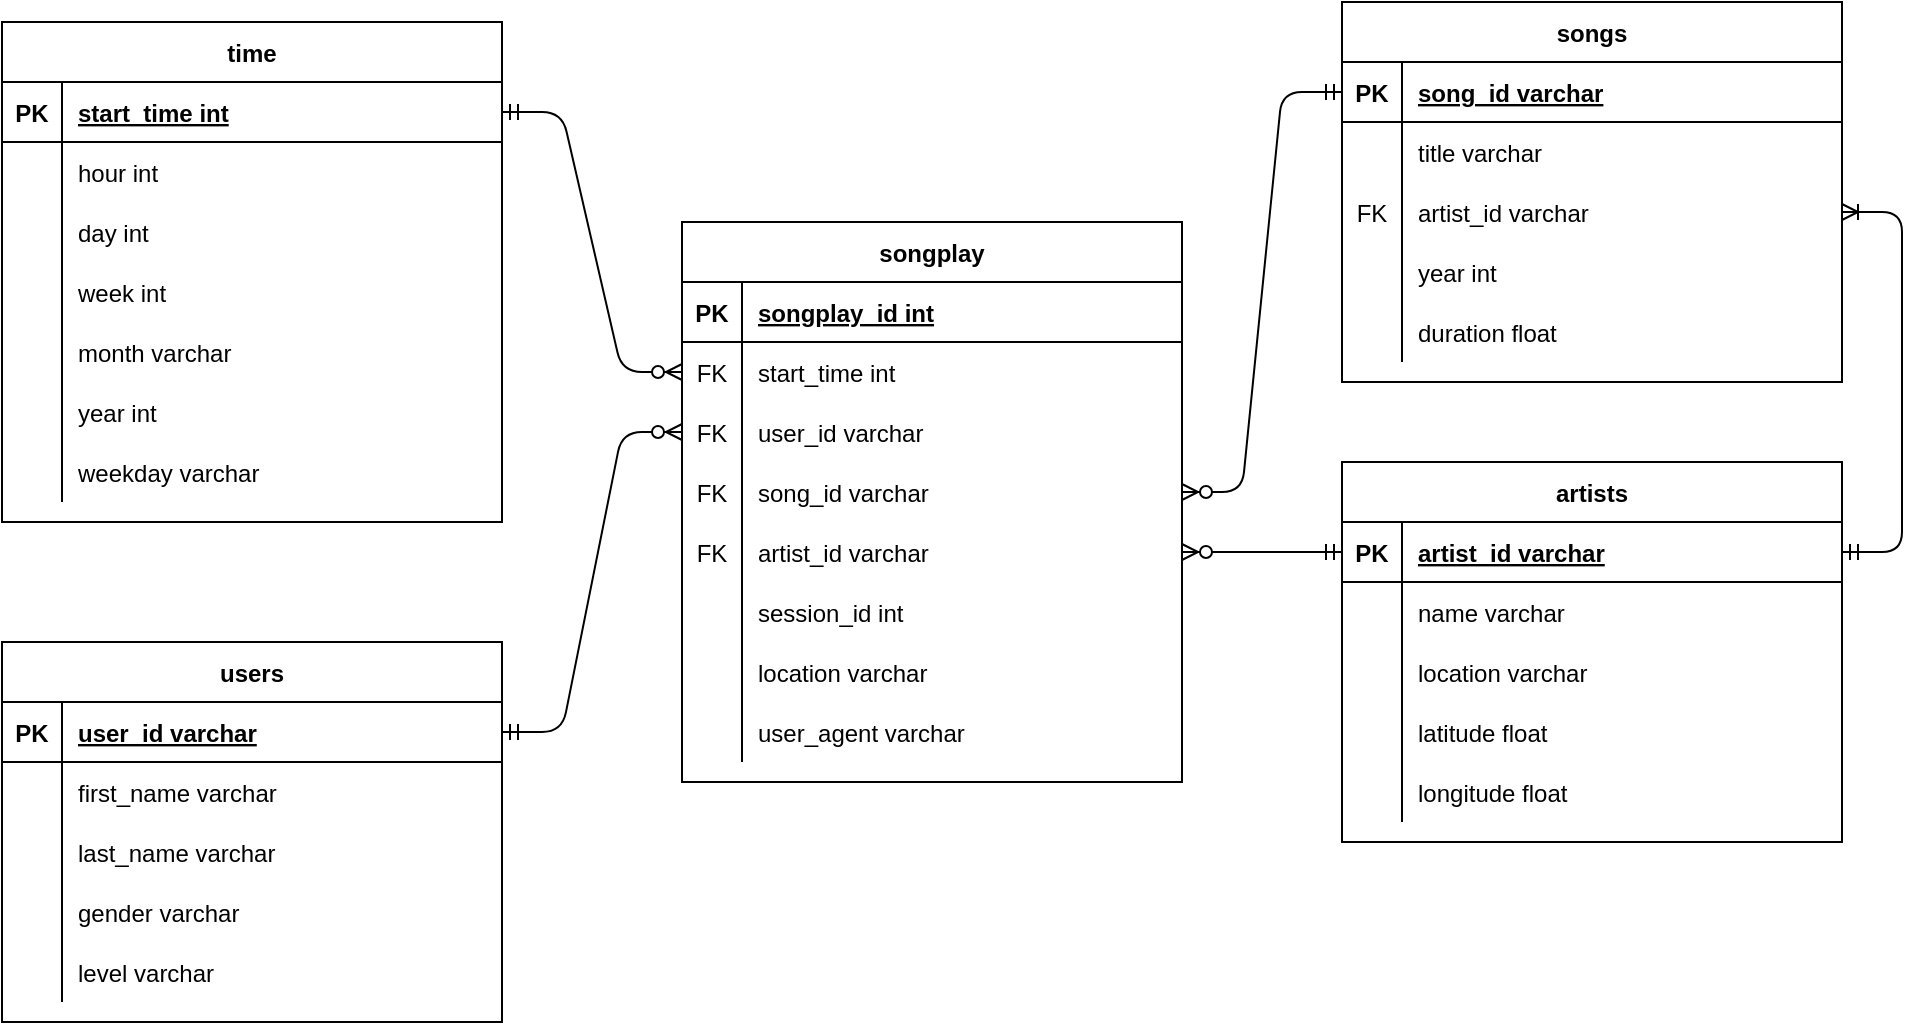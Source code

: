 <mxfile version="14.5.3" type="github">
  <diagram id="R2lEEEUBdFMjLlhIrx00" name="Page-1">
    <mxGraphModel dx="669" dy="536" grid="1" gridSize="10" guides="1" tooltips="1" connect="1" arrows="1" fold="1" page="1" pageScale="1" pageWidth="850" pageHeight="1100" math="0" shadow="0" extFonts="Permanent Marker^https://fonts.googleapis.com/css?family=Permanent+Marker">
      <root>
        <mxCell id="0" />
        <mxCell id="1" parent="0" />
        <mxCell id="C-vyLk0tnHw3VtMMgP7b-23" value="time" style="shape=table;startSize=30;container=1;collapsible=1;childLayout=tableLayout;fixedRows=1;rowLines=0;fontStyle=1;align=center;resizeLast=1;" parent="1" vertex="1">
          <mxGeometry x="50" y="50" width="250" height="250" as="geometry" />
        </mxCell>
        <mxCell id="C-vyLk0tnHw3VtMMgP7b-24" value="" style="shape=partialRectangle;collapsible=0;dropTarget=0;pointerEvents=0;fillColor=none;points=[[0,0.5],[1,0.5]];portConstraint=eastwest;top=0;left=0;right=0;bottom=1;" parent="C-vyLk0tnHw3VtMMgP7b-23" vertex="1">
          <mxGeometry y="30" width="250" height="30" as="geometry" />
        </mxCell>
        <mxCell id="C-vyLk0tnHw3VtMMgP7b-25" value="PK" style="shape=partialRectangle;overflow=hidden;connectable=0;fillColor=none;top=0;left=0;bottom=0;right=0;fontStyle=1;" parent="C-vyLk0tnHw3VtMMgP7b-24" vertex="1">
          <mxGeometry width="30" height="30" as="geometry" />
        </mxCell>
        <mxCell id="C-vyLk0tnHw3VtMMgP7b-26" value="start_time int" style="shape=partialRectangle;overflow=hidden;connectable=0;fillColor=none;top=0;left=0;bottom=0;right=0;align=left;spacingLeft=6;fontStyle=5;" parent="C-vyLk0tnHw3VtMMgP7b-24" vertex="1">
          <mxGeometry x="30" width="220" height="30" as="geometry" />
        </mxCell>
        <mxCell id="C-vyLk0tnHw3VtMMgP7b-27" value="" style="shape=partialRectangle;collapsible=0;dropTarget=0;pointerEvents=0;fillColor=none;points=[[0,0.5],[1,0.5]];portConstraint=eastwest;top=0;left=0;right=0;bottom=0;" parent="C-vyLk0tnHw3VtMMgP7b-23" vertex="1">
          <mxGeometry y="60" width="250" height="30" as="geometry" />
        </mxCell>
        <mxCell id="C-vyLk0tnHw3VtMMgP7b-28" value="" style="shape=partialRectangle;overflow=hidden;connectable=0;fillColor=none;top=0;left=0;bottom=0;right=0;" parent="C-vyLk0tnHw3VtMMgP7b-27" vertex="1">
          <mxGeometry width="30" height="30" as="geometry" />
        </mxCell>
        <mxCell id="C-vyLk0tnHw3VtMMgP7b-29" value="hour int" style="shape=partialRectangle;overflow=hidden;connectable=0;fillColor=none;top=0;left=0;bottom=0;right=0;align=left;spacingLeft=6;" parent="C-vyLk0tnHw3VtMMgP7b-27" vertex="1">
          <mxGeometry x="30" width="220" height="30" as="geometry" />
        </mxCell>
        <mxCell id="QFdVW7fJNlGAiNWQG3LB-25" style="shape=partialRectangle;collapsible=0;dropTarget=0;pointerEvents=0;fillColor=none;points=[[0,0.5],[1,0.5]];portConstraint=eastwest;top=0;left=0;right=0;bottom=0;" vertex="1" parent="C-vyLk0tnHw3VtMMgP7b-23">
          <mxGeometry y="90" width="250" height="30" as="geometry" />
        </mxCell>
        <mxCell id="QFdVW7fJNlGAiNWQG3LB-26" value="" style="shape=partialRectangle;overflow=hidden;connectable=0;fillColor=none;top=0;left=0;bottom=0;right=0;" vertex="1" parent="QFdVW7fJNlGAiNWQG3LB-25">
          <mxGeometry width="30" height="30" as="geometry" />
        </mxCell>
        <mxCell id="QFdVW7fJNlGAiNWQG3LB-27" value="day int" style="shape=partialRectangle;overflow=hidden;connectable=0;fillColor=none;top=0;left=0;bottom=0;right=0;align=left;spacingLeft=6;" vertex="1" parent="QFdVW7fJNlGAiNWQG3LB-25">
          <mxGeometry x="30" width="220" height="30" as="geometry" />
        </mxCell>
        <mxCell id="QFdVW7fJNlGAiNWQG3LB-22" style="shape=partialRectangle;collapsible=0;dropTarget=0;pointerEvents=0;fillColor=none;points=[[0,0.5],[1,0.5]];portConstraint=eastwest;top=0;left=0;right=0;bottom=0;" vertex="1" parent="C-vyLk0tnHw3VtMMgP7b-23">
          <mxGeometry y="120" width="250" height="30" as="geometry" />
        </mxCell>
        <mxCell id="QFdVW7fJNlGAiNWQG3LB-23" value="" style="shape=partialRectangle;overflow=hidden;connectable=0;fillColor=none;top=0;left=0;bottom=0;right=0;" vertex="1" parent="QFdVW7fJNlGAiNWQG3LB-22">
          <mxGeometry width="30" height="30" as="geometry" />
        </mxCell>
        <mxCell id="QFdVW7fJNlGAiNWQG3LB-24" value="week int" style="shape=partialRectangle;overflow=hidden;connectable=0;fillColor=none;top=0;left=0;bottom=0;right=0;align=left;spacingLeft=6;" vertex="1" parent="QFdVW7fJNlGAiNWQG3LB-22">
          <mxGeometry x="30" width="220" height="30" as="geometry" />
        </mxCell>
        <mxCell id="QFdVW7fJNlGAiNWQG3LB-19" style="shape=partialRectangle;collapsible=0;dropTarget=0;pointerEvents=0;fillColor=none;points=[[0,0.5],[1,0.5]];portConstraint=eastwest;top=0;left=0;right=0;bottom=0;" vertex="1" parent="C-vyLk0tnHw3VtMMgP7b-23">
          <mxGeometry y="150" width="250" height="30" as="geometry" />
        </mxCell>
        <mxCell id="QFdVW7fJNlGAiNWQG3LB-20" value="" style="shape=partialRectangle;overflow=hidden;connectable=0;fillColor=none;top=0;left=0;bottom=0;right=0;" vertex="1" parent="QFdVW7fJNlGAiNWQG3LB-19">
          <mxGeometry width="30" height="30" as="geometry" />
        </mxCell>
        <mxCell id="QFdVW7fJNlGAiNWQG3LB-21" value="month varchar" style="shape=partialRectangle;overflow=hidden;connectable=0;fillColor=none;top=0;left=0;bottom=0;right=0;align=left;spacingLeft=6;" vertex="1" parent="QFdVW7fJNlGAiNWQG3LB-19">
          <mxGeometry x="30" width="220" height="30" as="geometry" />
        </mxCell>
        <mxCell id="QFdVW7fJNlGAiNWQG3LB-16" style="shape=partialRectangle;collapsible=0;dropTarget=0;pointerEvents=0;fillColor=none;points=[[0,0.5],[1,0.5]];portConstraint=eastwest;top=0;left=0;right=0;bottom=0;" vertex="1" parent="C-vyLk0tnHw3VtMMgP7b-23">
          <mxGeometry y="180" width="250" height="30" as="geometry" />
        </mxCell>
        <mxCell id="QFdVW7fJNlGAiNWQG3LB-17" style="shape=partialRectangle;overflow=hidden;connectable=0;fillColor=none;top=0;left=0;bottom=0;right=0;" vertex="1" parent="QFdVW7fJNlGAiNWQG3LB-16">
          <mxGeometry width="30" height="30" as="geometry" />
        </mxCell>
        <mxCell id="QFdVW7fJNlGAiNWQG3LB-18" value="year int" style="shape=partialRectangle;overflow=hidden;connectable=0;fillColor=none;top=0;left=0;bottom=0;right=0;align=left;spacingLeft=6;" vertex="1" parent="QFdVW7fJNlGAiNWQG3LB-16">
          <mxGeometry x="30" width="220" height="30" as="geometry" />
        </mxCell>
        <mxCell id="QFdVW7fJNlGAiNWQG3LB-13" style="shape=partialRectangle;collapsible=0;dropTarget=0;pointerEvents=0;fillColor=none;points=[[0,0.5],[1,0.5]];portConstraint=eastwest;top=0;left=0;right=0;bottom=0;" vertex="1" parent="C-vyLk0tnHw3VtMMgP7b-23">
          <mxGeometry y="210" width="250" height="30" as="geometry" />
        </mxCell>
        <mxCell id="QFdVW7fJNlGAiNWQG3LB-14" style="shape=partialRectangle;overflow=hidden;connectable=0;fillColor=none;top=0;left=0;bottom=0;right=0;" vertex="1" parent="QFdVW7fJNlGAiNWQG3LB-13">
          <mxGeometry width="30" height="30" as="geometry" />
        </mxCell>
        <mxCell id="QFdVW7fJNlGAiNWQG3LB-15" value="weekday varchar" style="shape=partialRectangle;overflow=hidden;connectable=0;fillColor=none;top=0;left=0;bottom=0;right=0;align=left;spacingLeft=6;" vertex="1" parent="QFdVW7fJNlGAiNWQG3LB-13">
          <mxGeometry x="30" width="220" height="30" as="geometry" />
        </mxCell>
        <mxCell id="QFdVW7fJNlGAiNWQG3LB-28" value="songplay" style="shape=table;startSize=30;container=1;collapsible=1;childLayout=tableLayout;fixedRows=1;rowLines=0;fontStyle=1;align=center;resizeLast=1;" vertex="1" parent="1">
          <mxGeometry x="390" y="150" width="250" height="280" as="geometry" />
        </mxCell>
        <mxCell id="QFdVW7fJNlGAiNWQG3LB-29" value="" style="shape=partialRectangle;collapsible=0;dropTarget=0;pointerEvents=0;fillColor=none;points=[[0,0.5],[1,0.5]];portConstraint=eastwest;top=0;left=0;right=0;bottom=1;" vertex="1" parent="QFdVW7fJNlGAiNWQG3LB-28">
          <mxGeometry y="30" width="250" height="30" as="geometry" />
        </mxCell>
        <mxCell id="QFdVW7fJNlGAiNWQG3LB-30" value="PK" style="shape=partialRectangle;overflow=hidden;connectable=0;fillColor=none;top=0;left=0;bottom=0;right=0;fontStyle=1;" vertex="1" parent="QFdVW7fJNlGAiNWQG3LB-29">
          <mxGeometry width="30" height="30" as="geometry" />
        </mxCell>
        <mxCell id="QFdVW7fJNlGAiNWQG3LB-31" value="songplay_id int" style="shape=partialRectangle;overflow=hidden;connectable=0;fillColor=none;top=0;left=0;bottom=0;right=0;align=left;spacingLeft=6;fontStyle=5;" vertex="1" parent="QFdVW7fJNlGAiNWQG3LB-29">
          <mxGeometry x="30" width="220" height="30" as="geometry" />
        </mxCell>
        <mxCell id="QFdVW7fJNlGAiNWQG3LB-32" value="" style="shape=partialRectangle;collapsible=0;dropTarget=0;pointerEvents=0;fillColor=none;points=[[0,0.5],[1,0.5]];portConstraint=eastwest;top=0;left=0;right=0;bottom=0;" vertex="1" parent="QFdVW7fJNlGAiNWQG3LB-28">
          <mxGeometry y="60" width="250" height="30" as="geometry" />
        </mxCell>
        <mxCell id="QFdVW7fJNlGAiNWQG3LB-33" value="FK" style="shape=partialRectangle;overflow=hidden;connectable=0;fillColor=none;top=0;left=0;bottom=0;right=0;" vertex="1" parent="QFdVW7fJNlGAiNWQG3LB-32">
          <mxGeometry width="30" height="30" as="geometry" />
        </mxCell>
        <mxCell id="QFdVW7fJNlGAiNWQG3LB-34" value="start_time int" style="shape=partialRectangle;overflow=hidden;connectable=0;fillColor=none;top=0;left=0;bottom=0;right=0;align=left;spacingLeft=6;" vertex="1" parent="QFdVW7fJNlGAiNWQG3LB-32">
          <mxGeometry x="30" width="220" height="30" as="geometry" />
        </mxCell>
        <mxCell id="QFdVW7fJNlGAiNWQG3LB-35" style="shape=partialRectangle;collapsible=0;dropTarget=0;pointerEvents=0;fillColor=none;points=[[0,0.5],[1,0.5]];portConstraint=eastwest;top=0;left=0;right=0;bottom=0;" vertex="1" parent="QFdVW7fJNlGAiNWQG3LB-28">
          <mxGeometry y="90" width="250" height="30" as="geometry" />
        </mxCell>
        <mxCell id="QFdVW7fJNlGAiNWQG3LB-36" value="FK" style="shape=partialRectangle;overflow=hidden;connectable=0;fillColor=none;top=0;left=0;bottom=0;right=0;" vertex="1" parent="QFdVW7fJNlGAiNWQG3LB-35">
          <mxGeometry width="30" height="30" as="geometry" />
        </mxCell>
        <mxCell id="QFdVW7fJNlGAiNWQG3LB-37" value="user_id varchar" style="shape=partialRectangle;overflow=hidden;connectable=0;fillColor=none;top=0;left=0;bottom=0;right=0;align=left;spacingLeft=6;" vertex="1" parent="QFdVW7fJNlGAiNWQG3LB-35">
          <mxGeometry x="30" width="220" height="30" as="geometry" />
        </mxCell>
        <mxCell id="QFdVW7fJNlGAiNWQG3LB-38" style="shape=partialRectangle;collapsible=0;dropTarget=0;pointerEvents=0;fillColor=none;points=[[0,0.5],[1,0.5]];portConstraint=eastwest;top=0;left=0;right=0;bottom=0;" vertex="1" parent="QFdVW7fJNlGAiNWQG3LB-28">
          <mxGeometry y="120" width="250" height="30" as="geometry" />
        </mxCell>
        <mxCell id="QFdVW7fJNlGAiNWQG3LB-39" value="FK" style="shape=partialRectangle;overflow=hidden;connectable=0;fillColor=none;top=0;left=0;bottom=0;right=0;" vertex="1" parent="QFdVW7fJNlGAiNWQG3LB-38">
          <mxGeometry width="30" height="30" as="geometry" />
        </mxCell>
        <mxCell id="QFdVW7fJNlGAiNWQG3LB-40" value="song_id varchar" style="shape=partialRectangle;overflow=hidden;connectable=0;fillColor=none;top=0;left=0;bottom=0;right=0;align=left;spacingLeft=6;" vertex="1" parent="QFdVW7fJNlGAiNWQG3LB-38">
          <mxGeometry x="30" width="220" height="30" as="geometry" />
        </mxCell>
        <mxCell id="QFdVW7fJNlGAiNWQG3LB-41" style="shape=partialRectangle;collapsible=0;dropTarget=0;pointerEvents=0;fillColor=none;points=[[0,0.5],[1,0.5]];portConstraint=eastwest;top=0;left=0;right=0;bottom=0;" vertex="1" parent="QFdVW7fJNlGAiNWQG3LB-28">
          <mxGeometry y="150" width="250" height="30" as="geometry" />
        </mxCell>
        <mxCell id="QFdVW7fJNlGAiNWQG3LB-42" value="FK" style="shape=partialRectangle;overflow=hidden;connectable=0;fillColor=none;top=0;left=0;bottom=0;right=0;" vertex="1" parent="QFdVW7fJNlGAiNWQG3LB-41">
          <mxGeometry width="30" height="30" as="geometry" />
        </mxCell>
        <mxCell id="QFdVW7fJNlGAiNWQG3LB-43" value="artist_id varchar" style="shape=partialRectangle;overflow=hidden;connectable=0;fillColor=none;top=0;left=0;bottom=0;right=0;align=left;spacingLeft=6;" vertex="1" parent="QFdVW7fJNlGAiNWQG3LB-41">
          <mxGeometry x="30" width="220" height="30" as="geometry" />
        </mxCell>
        <mxCell id="QFdVW7fJNlGAiNWQG3LB-44" style="shape=partialRectangle;collapsible=0;dropTarget=0;pointerEvents=0;fillColor=none;points=[[0,0.5],[1,0.5]];portConstraint=eastwest;top=0;left=0;right=0;bottom=0;" vertex="1" parent="QFdVW7fJNlGAiNWQG3LB-28">
          <mxGeometry y="180" width="250" height="30" as="geometry" />
        </mxCell>
        <mxCell id="QFdVW7fJNlGAiNWQG3LB-45" style="shape=partialRectangle;overflow=hidden;connectable=0;fillColor=none;top=0;left=0;bottom=0;right=0;" vertex="1" parent="QFdVW7fJNlGAiNWQG3LB-44">
          <mxGeometry width="30" height="30" as="geometry" />
        </mxCell>
        <mxCell id="QFdVW7fJNlGAiNWQG3LB-46" value="session_id int" style="shape=partialRectangle;overflow=hidden;connectable=0;fillColor=none;top=0;left=0;bottom=0;right=0;align=left;spacingLeft=6;" vertex="1" parent="QFdVW7fJNlGAiNWQG3LB-44">
          <mxGeometry x="30" width="220" height="30" as="geometry" />
        </mxCell>
        <mxCell id="QFdVW7fJNlGAiNWQG3LB-47" style="shape=partialRectangle;collapsible=0;dropTarget=0;pointerEvents=0;fillColor=none;points=[[0,0.5],[1,0.5]];portConstraint=eastwest;top=0;left=0;right=0;bottom=0;" vertex="1" parent="QFdVW7fJNlGAiNWQG3LB-28">
          <mxGeometry y="210" width="250" height="30" as="geometry" />
        </mxCell>
        <mxCell id="QFdVW7fJNlGAiNWQG3LB-48" style="shape=partialRectangle;overflow=hidden;connectable=0;fillColor=none;top=0;left=0;bottom=0;right=0;" vertex="1" parent="QFdVW7fJNlGAiNWQG3LB-47">
          <mxGeometry width="30" height="30" as="geometry" />
        </mxCell>
        <mxCell id="QFdVW7fJNlGAiNWQG3LB-49" value="location varchar" style="shape=partialRectangle;overflow=hidden;connectable=0;fillColor=none;top=0;left=0;bottom=0;right=0;align=left;spacingLeft=6;" vertex="1" parent="QFdVW7fJNlGAiNWQG3LB-47">
          <mxGeometry x="30" width="220" height="30" as="geometry" />
        </mxCell>
        <mxCell id="QFdVW7fJNlGAiNWQG3LB-50" style="shape=partialRectangle;collapsible=0;dropTarget=0;pointerEvents=0;fillColor=none;points=[[0,0.5],[1,0.5]];portConstraint=eastwest;top=0;left=0;right=0;bottom=0;" vertex="1" parent="QFdVW7fJNlGAiNWQG3LB-28">
          <mxGeometry y="240" width="250" height="30" as="geometry" />
        </mxCell>
        <mxCell id="QFdVW7fJNlGAiNWQG3LB-51" style="shape=partialRectangle;overflow=hidden;connectable=0;fillColor=none;top=0;left=0;bottom=0;right=0;" vertex="1" parent="QFdVW7fJNlGAiNWQG3LB-50">
          <mxGeometry width="30" height="30" as="geometry" />
        </mxCell>
        <mxCell id="QFdVW7fJNlGAiNWQG3LB-52" value="user_agent varchar" style="shape=partialRectangle;overflow=hidden;connectable=0;fillColor=none;top=0;left=0;bottom=0;right=0;align=left;spacingLeft=6;" vertex="1" parent="QFdVW7fJNlGAiNWQG3LB-50">
          <mxGeometry x="30" width="220" height="30" as="geometry" />
        </mxCell>
        <mxCell id="QFdVW7fJNlGAiNWQG3LB-53" value="users" style="shape=table;startSize=30;container=1;collapsible=1;childLayout=tableLayout;fixedRows=1;rowLines=0;fontStyle=1;align=center;resizeLast=1;" vertex="1" parent="1">
          <mxGeometry x="50" y="360" width="250" height="190" as="geometry" />
        </mxCell>
        <mxCell id="QFdVW7fJNlGAiNWQG3LB-54" value="" style="shape=partialRectangle;collapsible=0;dropTarget=0;pointerEvents=0;fillColor=none;points=[[0,0.5],[1,0.5]];portConstraint=eastwest;top=0;left=0;right=0;bottom=1;" vertex="1" parent="QFdVW7fJNlGAiNWQG3LB-53">
          <mxGeometry y="30" width="250" height="30" as="geometry" />
        </mxCell>
        <mxCell id="QFdVW7fJNlGAiNWQG3LB-55" value="PK" style="shape=partialRectangle;overflow=hidden;connectable=0;fillColor=none;top=0;left=0;bottom=0;right=0;fontStyle=1;" vertex="1" parent="QFdVW7fJNlGAiNWQG3LB-54">
          <mxGeometry width="30" height="30" as="geometry" />
        </mxCell>
        <mxCell id="QFdVW7fJNlGAiNWQG3LB-56" value="user_id varchar" style="shape=partialRectangle;overflow=hidden;connectable=0;fillColor=none;top=0;left=0;bottom=0;right=0;align=left;spacingLeft=6;fontStyle=5;" vertex="1" parent="QFdVW7fJNlGAiNWQG3LB-54">
          <mxGeometry x="30" width="220" height="30" as="geometry" />
        </mxCell>
        <mxCell id="QFdVW7fJNlGAiNWQG3LB-57" value="" style="shape=partialRectangle;collapsible=0;dropTarget=0;pointerEvents=0;fillColor=none;points=[[0,0.5],[1,0.5]];portConstraint=eastwest;top=0;left=0;right=0;bottom=0;" vertex="1" parent="QFdVW7fJNlGAiNWQG3LB-53">
          <mxGeometry y="60" width="250" height="30" as="geometry" />
        </mxCell>
        <mxCell id="QFdVW7fJNlGAiNWQG3LB-58" value="" style="shape=partialRectangle;overflow=hidden;connectable=0;fillColor=none;top=0;left=0;bottom=0;right=0;" vertex="1" parent="QFdVW7fJNlGAiNWQG3LB-57">
          <mxGeometry width="30" height="30" as="geometry" />
        </mxCell>
        <mxCell id="QFdVW7fJNlGAiNWQG3LB-59" value="first_name varchar" style="shape=partialRectangle;overflow=hidden;connectable=0;fillColor=none;top=0;left=0;bottom=0;right=0;align=left;spacingLeft=6;" vertex="1" parent="QFdVW7fJNlGAiNWQG3LB-57">
          <mxGeometry x="30" width="220" height="30" as="geometry" />
        </mxCell>
        <mxCell id="QFdVW7fJNlGAiNWQG3LB-60" style="shape=partialRectangle;collapsible=0;dropTarget=0;pointerEvents=0;fillColor=none;points=[[0,0.5],[1,0.5]];portConstraint=eastwest;top=0;left=0;right=0;bottom=0;" vertex="1" parent="QFdVW7fJNlGAiNWQG3LB-53">
          <mxGeometry y="90" width="250" height="30" as="geometry" />
        </mxCell>
        <mxCell id="QFdVW7fJNlGAiNWQG3LB-61" value="" style="shape=partialRectangle;overflow=hidden;connectable=0;fillColor=none;top=0;left=0;bottom=0;right=0;" vertex="1" parent="QFdVW7fJNlGAiNWQG3LB-60">
          <mxGeometry width="30" height="30" as="geometry" />
        </mxCell>
        <mxCell id="QFdVW7fJNlGAiNWQG3LB-62" value="last_name varchar" style="shape=partialRectangle;overflow=hidden;connectable=0;fillColor=none;top=0;left=0;bottom=0;right=0;align=left;spacingLeft=6;" vertex="1" parent="QFdVW7fJNlGAiNWQG3LB-60">
          <mxGeometry x="30" width="220" height="30" as="geometry" />
        </mxCell>
        <mxCell id="QFdVW7fJNlGAiNWQG3LB-63" style="shape=partialRectangle;collapsible=0;dropTarget=0;pointerEvents=0;fillColor=none;points=[[0,0.5],[1,0.5]];portConstraint=eastwest;top=0;left=0;right=0;bottom=0;" vertex="1" parent="QFdVW7fJNlGAiNWQG3LB-53">
          <mxGeometry y="120" width="250" height="30" as="geometry" />
        </mxCell>
        <mxCell id="QFdVW7fJNlGAiNWQG3LB-64" value="" style="shape=partialRectangle;overflow=hidden;connectable=0;fillColor=none;top=0;left=0;bottom=0;right=0;" vertex="1" parent="QFdVW7fJNlGAiNWQG3LB-63">
          <mxGeometry width="30" height="30" as="geometry" />
        </mxCell>
        <mxCell id="QFdVW7fJNlGAiNWQG3LB-65" value="gender varchar" style="shape=partialRectangle;overflow=hidden;connectable=0;fillColor=none;top=0;left=0;bottom=0;right=0;align=left;spacingLeft=6;" vertex="1" parent="QFdVW7fJNlGAiNWQG3LB-63">
          <mxGeometry x="30" width="220" height="30" as="geometry" />
        </mxCell>
        <mxCell id="QFdVW7fJNlGAiNWQG3LB-66" style="shape=partialRectangle;collapsible=0;dropTarget=0;pointerEvents=0;fillColor=none;points=[[0,0.5],[1,0.5]];portConstraint=eastwest;top=0;left=0;right=0;bottom=0;" vertex="1" parent="QFdVW7fJNlGAiNWQG3LB-53">
          <mxGeometry y="150" width="250" height="30" as="geometry" />
        </mxCell>
        <mxCell id="QFdVW7fJNlGAiNWQG3LB-67" value="" style="shape=partialRectangle;overflow=hidden;connectable=0;fillColor=none;top=0;left=0;bottom=0;right=0;" vertex="1" parent="QFdVW7fJNlGAiNWQG3LB-66">
          <mxGeometry width="30" height="30" as="geometry" />
        </mxCell>
        <mxCell id="QFdVW7fJNlGAiNWQG3LB-68" value="level varchar" style="shape=partialRectangle;overflow=hidden;connectable=0;fillColor=none;top=0;left=0;bottom=0;right=0;align=left;spacingLeft=6;" vertex="1" parent="QFdVW7fJNlGAiNWQG3LB-66">
          <mxGeometry x="30" width="220" height="30" as="geometry" />
        </mxCell>
        <mxCell id="QFdVW7fJNlGAiNWQG3LB-78" value="songs" style="shape=table;startSize=30;container=1;collapsible=1;childLayout=tableLayout;fixedRows=1;rowLines=0;fontStyle=1;align=center;resizeLast=1;" vertex="1" parent="1">
          <mxGeometry x="720" y="40" width="250" height="190" as="geometry" />
        </mxCell>
        <mxCell id="QFdVW7fJNlGAiNWQG3LB-79" value="" style="shape=partialRectangle;collapsible=0;dropTarget=0;pointerEvents=0;fillColor=none;points=[[0,0.5],[1,0.5]];portConstraint=eastwest;top=0;left=0;right=0;bottom=1;" vertex="1" parent="QFdVW7fJNlGAiNWQG3LB-78">
          <mxGeometry y="30" width="250" height="30" as="geometry" />
        </mxCell>
        <mxCell id="QFdVW7fJNlGAiNWQG3LB-80" value="PK" style="shape=partialRectangle;overflow=hidden;connectable=0;fillColor=none;top=0;left=0;bottom=0;right=0;fontStyle=1;" vertex="1" parent="QFdVW7fJNlGAiNWQG3LB-79">
          <mxGeometry width="30" height="30" as="geometry" />
        </mxCell>
        <mxCell id="QFdVW7fJNlGAiNWQG3LB-81" value="song_id varchar" style="shape=partialRectangle;overflow=hidden;connectable=0;fillColor=none;top=0;left=0;bottom=0;right=0;align=left;spacingLeft=6;fontStyle=5;" vertex="1" parent="QFdVW7fJNlGAiNWQG3LB-79">
          <mxGeometry x="30" width="220" height="30" as="geometry" />
        </mxCell>
        <mxCell id="QFdVW7fJNlGAiNWQG3LB-82" value="" style="shape=partialRectangle;collapsible=0;dropTarget=0;pointerEvents=0;fillColor=none;points=[[0,0.5],[1,0.5]];portConstraint=eastwest;top=0;left=0;right=0;bottom=0;" vertex="1" parent="QFdVW7fJNlGAiNWQG3LB-78">
          <mxGeometry y="60" width="250" height="30" as="geometry" />
        </mxCell>
        <mxCell id="QFdVW7fJNlGAiNWQG3LB-83" value="" style="shape=partialRectangle;overflow=hidden;connectable=0;fillColor=none;top=0;left=0;bottom=0;right=0;" vertex="1" parent="QFdVW7fJNlGAiNWQG3LB-82">
          <mxGeometry width="30" height="30" as="geometry" />
        </mxCell>
        <mxCell id="QFdVW7fJNlGAiNWQG3LB-84" value="title varchar" style="shape=partialRectangle;overflow=hidden;connectable=0;fillColor=none;top=0;left=0;bottom=0;right=0;align=left;spacingLeft=6;" vertex="1" parent="QFdVW7fJNlGAiNWQG3LB-82">
          <mxGeometry x="30" width="220" height="30" as="geometry" />
        </mxCell>
        <mxCell id="QFdVW7fJNlGAiNWQG3LB-85" style="shape=partialRectangle;collapsible=0;dropTarget=0;pointerEvents=0;fillColor=none;points=[[0,0.5],[1,0.5]];portConstraint=eastwest;top=0;left=0;right=0;bottom=0;" vertex="1" parent="QFdVW7fJNlGAiNWQG3LB-78">
          <mxGeometry y="90" width="250" height="30" as="geometry" />
        </mxCell>
        <mxCell id="QFdVW7fJNlGAiNWQG3LB-86" value="FK" style="shape=partialRectangle;overflow=hidden;connectable=0;fillColor=none;top=0;left=0;bottom=0;right=0;" vertex="1" parent="QFdVW7fJNlGAiNWQG3LB-85">
          <mxGeometry width="30" height="30" as="geometry" />
        </mxCell>
        <mxCell id="QFdVW7fJNlGAiNWQG3LB-87" value="artist_id varchar" style="shape=partialRectangle;overflow=hidden;connectable=0;fillColor=none;top=0;left=0;bottom=0;right=0;align=left;spacingLeft=6;" vertex="1" parent="QFdVW7fJNlGAiNWQG3LB-85">
          <mxGeometry x="30" width="220" height="30" as="geometry" />
        </mxCell>
        <mxCell id="QFdVW7fJNlGAiNWQG3LB-88" style="shape=partialRectangle;collapsible=0;dropTarget=0;pointerEvents=0;fillColor=none;points=[[0,0.5],[1,0.5]];portConstraint=eastwest;top=0;left=0;right=0;bottom=0;" vertex="1" parent="QFdVW7fJNlGAiNWQG3LB-78">
          <mxGeometry y="120" width="250" height="30" as="geometry" />
        </mxCell>
        <mxCell id="QFdVW7fJNlGAiNWQG3LB-89" value="" style="shape=partialRectangle;overflow=hidden;connectable=0;fillColor=none;top=0;left=0;bottom=0;right=0;" vertex="1" parent="QFdVW7fJNlGAiNWQG3LB-88">
          <mxGeometry width="30" height="30" as="geometry" />
        </mxCell>
        <mxCell id="QFdVW7fJNlGAiNWQG3LB-90" value="year int" style="shape=partialRectangle;overflow=hidden;connectable=0;fillColor=none;top=0;left=0;bottom=0;right=0;align=left;spacingLeft=6;" vertex="1" parent="QFdVW7fJNlGAiNWQG3LB-88">
          <mxGeometry x="30" width="220" height="30" as="geometry" />
        </mxCell>
        <mxCell id="QFdVW7fJNlGAiNWQG3LB-91" style="shape=partialRectangle;collapsible=0;dropTarget=0;pointerEvents=0;fillColor=none;points=[[0,0.5],[1,0.5]];portConstraint=eastwest;top=0;left=0;right=0;bottom=0;" vertex="1" parent="QFdVW7fJNlGAiNWQG3LB-78">
          <mxGeometry y="150" width="250" height="30" as="geometry" />
        </mxCell>
        <mxCell id="QFdVW7fJNlGAiNWQG3LB-92" value="" style="shape=partialRectangle;overflow=hidden;connectable=0;fillColor=none;top=0;left=0;bottom=0;right=0;" vertex="1" parent="QFdVW7fJNlGAiNWQG3LB-91">
          <mxGeometry width="30" height="30" as="geometry" />
        </mxCell>
        <mxCell id="QFdVW7fJNlGAiNWQG3LB-93" value="duration float" style="shape=partialRectangle;overflow=hidden;connectable=0;fillColor=none;top=0;left=0;bottom=0;right=0;align=left;spacingLeft=6;" vertex="1" parent="QFdVW7fJNlGAiNWQG3LB-91">
          <mxGeometry x="30" width="220" height="30" as="geometry" />
        </mxCell>
        <mxCell id="QFdVW7fJNlGAiNWQG3LB-100" value="artists" style="shape=table;startSize=30;container=1;collapsible=1;childLayout=tableLayout;fixedRows=1;rowLines=0;fontStyle=1;align=center;resizeLast=1;" vertex="1" parent="1">
          <mxGeometry x="720" y="270" width="250" height="190" as="geometry" />
        </mxCell>
        <mxCell id="QFdVW7fJNlGAiNWQG3LB-101" value="" style="shape=partialRectangle;collapsible=0;dropTarget=0;pointerEvents=0;fillColor=none;points=[[0,0.5],[1,0.5]];portConstraint=eastwest;top=0;left=0;right=0;bottom=1;" vertex="1" parent="QFdVW7fJNlGAiNWQG3LB-100">
          <mxGeometry y="30" width="250" height="30" as="geometry" />
        </mxCell>
        <mxCell id="QFdVW7fJNlGAiNWQG3LB-102" value="PK" style="shape=partialRectangle;overflow=hidden;connectable=0;fillColor=none;top=0;left=0;bottom=0;right=0;fontStyle=1;" vertex="1" parent="QFdVW7fJNlGAiNWQG3LB-101">
          <mxGeometry width="30" height="30" as="geometry" />
        </mxCell>
        <mxCell id="QFdVW7fJNlGAiNWQG3LB-103" value="artist_id varchar" style="shape=partialRectangle;overflow=hidden;connectable=0;fillColor=none;top=0;left=0;bottom=0;right=0;align=left;spacingLeft=6;fontStyle=5;" vertex="1" parent="QFdVW7fJNlGAiNWQG3LB-101">
          <mxGeometry x="30" width="220" height="30" as="geometry" />
        </mxCell>
        <mxCell id="QFdVW7fJNlGAiNWQG3LB-104" value="" style="shape=partialRectangle;collapsible=0;dropTarget=0;pointerEvents=0;fillColor=none;points=[[0,0.5],[1,0.5]];portConstraint=eastwest;top=0;left=0;right=0;bottom=0;" vertex="1" parent="QFdVW7fJNlGAiNWQG3LB-100">
          <mxGeometry y="60" width="250" height="30" as="geometry" />
        </mxCell>
        <mxCell id="QFdVW7fJNlGAiNWQG3LB-105" value="" style="shape=partialRectangle;overflow=hidden;connectable=0;fillColor=none;top=0;left=0;bottom=0;right=0;" vertex="1" parent="QFdVW7fJNlGAiNWQG3LB-104">
          <mxGeometry width="30" height="30" as="geometry" />
        </mxCell>
        <mxCell id="QFdVW7fJNlGAiNWQG3LB-106" value="name varchar" style="shape=partialRectangle;overflow=hidden;connectable=0;fillColor=none;top=0;left=0;bottom=0;right=0;align=left;spacingLeft=6;" vertex="1" parent="QFdVW7fJNlGAiNWQG3LB-104">
          <mxGeometry x="30" width="220" height="30" as="geometry" />
        </mxCell>
        <mxCell id="QFdVW7fJNlGAiNWQG3LB-107" style="shape=partialRectangle;collapsible=0;dropTarget=0;pointerEvents=0;fillColor=none;points=[[0,0.5],[1,0.5]];portConstraint=eastwest;top=0;left=0;right=0;bottom=0;" vertex="1" parent="QFdVW7fJNlGAiNWQG3LB-100">
          <mxGeometry y="90" width="250" height="30" as="geometry" />
        </mxCell>
        <mxCell id="QFdVW7fJNlGAiNWQG3LB-108" value="" style="shape=partialRectangle;overflow=hidden;connectable=0;fillColor=none;top=0;left=0;bottom=0;right=0;" vertex="1" parent="QFdVW7fJNlGAiNWQG3LB-107">
          <mxGeometry width="30" height="30" as="geometry" />
        </mxCell>
        <mxCell id="QFdVW7fJNlGAiNWQG3LB-109" value="location varchar" style="shape=partialRectangle;overflow=hidden;connectable=0;fillColor=none;top=0;left=0;bottom=0;right=0;align=left;spacingLeft=6;" vertex="1" parent="QFdVW7fJNlGAiNWQG3LB-107">
          <mxGeometry x="30" width="220" height="30" as="geometry" />
        </mxCell>
        <mxCell id="QFdVW7fJNlGAiNWQG3LB-110" style="shape=partialRectangle;collapsible=0;dropTarget=0;pointerEvents=0;fillColor=none;points=[[0,0.5],[1,0.5]];portConstraint=eastwest;top=0;left=0;right=0;bottom=0;" vertex="1" parent="QFdVW7fJNlGAiNWQG3LB-100">
          <mxGeometry y="120" width="250" height="30" as="geometry" />
        </mxCell>
        <mxCell id="QFdVW7fJNlGAiNWQG3LB-111" value="" style="shape=partialRectangle;overflow=hidden;connectable=0;fillColor=none;top=0;left=0;bottom=0;right=0;" vertex="1" parent="QFdVW7fJNlGAiNWQG3LB-110">
          <mxGeometry width="30" height="30" as="geometry" />
        </mxCell>
        <mxCell id="QFdVW7fJNlGAiNWQG3LB-112" value="latitude float" style="shape=partialRectangle;overflow=hidden;connectable=0;fillColor=none;top=0;left=0;bottom=0;right=0;align=left;spacingLeft=6;" vertex="1" parent="QFdVW7fJNlGAiNWQG3LB-110">
          <mxGeometry x="30" width="220" height="30" as="geometry" />
        </mxCell>
        <mxCell id="QFdVW7fJNlGAiNWQG3LB-113" style="shape=partialRectangle;collapsible=0;dropTarget=0;pointerEvents=0;fillColor=none;points=[[0,0.5],[1,0.5]];portConstraint=eastwest;top=0;left=0;right=0;bottom=0;" vertex="1" parent="QFdVW7fJNlGAiNWQG3LB-100">
          <mxGeometry y="150" width="250" height="30" as="geometry" />
        </mxCell>
        <mxCell id="QFdVW7fJNlGAiNWQG3LB-114" value="" style="shape=partialRectangle;overflow=hidden;connectable=0;fillColor=none;top=0;left=0;bottom=0;right=0;" vertex="1" parent="QFdVW7fJNlGAiNWQG3LB-113">
          <mxGeometry width="30" height="30" as="geometry" />
        </mxCell>
        <mxCell id="QFdVW7fJNlGAiNWQG3LB-115" value="longitude float" style="shape=partialRectangle;overflow=hidden;connectable=0;fillColor=none;top=0;left=0;bottom=0;right=0;align=left;spacingLeft=6;" vertex="1" parent="QFdVW7fJNlGAiNWQG3LB-113">
          <mxGeometry x="30" width="220" height="30" as="geometry" />
        </mxCell>
        <mxCell id="QFdVW7fJNlGAiNWQG3LB-116" value="" style="edgeStyle=entityRelationEdgeStyle;fontSize=12;html=1;endArrow=ERoneToMany;startArrow=ERmandOne;exitX=1;exitY=0.5;exitDx=0;exitDy=0;entryX=1;entryY=0.5;entryDx=0;entryDy=0;" edge="1" parent="1" source="QFdVW7fJNlGAiNWQG3LB-101" target="QFdVW7fJNlGAiNWQG3LB-85">
          <mxGeometry width="100" height="100" relative="1" as="geometry">
            <mxPoint x="870" y="380" as="sourcePoint" />
            <mxPoint x="970" y="280" as="targetPoint" />
          </mxGeometry>
        </mxCell>
        <mxCell id="QFdVW7fJNlGAiNWQG3LB-117" value="" style="edgeStyle=entityRelationEdgeStyle;fontSize=12;html=1;endArrow=ERzeroToMany;startArrow=ERmandOne;exitX=0;exitY=0.5;exitDx=0;exitDy=0;entryX=1;entryY=0.5;entryDx=0;entryDy=0;" edge="1" parent="1" source="QFdVW7fJNlGAiNWQG3LB-101" target="QFdVW7fJNlGAiNWQG3LB-41">
          <mxGeometry width="100" height="100" relative="1" as="geometry">
            <mxPoint x="870" y="380" as="sourcePoint" />
            <mxPoint x="680" y="260" as="targetPoint" />
          </mxGeometry>
        </mxCell>
        <mxCell id="QFdVW7fJNlGAiNWQG3LB-118" value="" style="edgeStyle=entityRelationEdgeStyle;fontSize=12;html=1;endArrow=ERzeroToMany;startArrow=ERmandOne;entryX=1;entryY=0.5;entryDx=0;entryDy=0;exitX=0;exitY=0.5;exitDx=0;exitDy=0;" edge="1" parent="1" source="QFdVW7fJNlGAiNWQG3LB-79" target="QFdVW7fJNlGAiNWQG3LB-38">
          <mxGeometry width="100" height="100" relative="1" as="geometry">
            <mxPoint x="710" y="90" as="sourcePoint" />
            <mxPoint x="650" y="325" as="targetPoint" />
          </mxGeometry>
        </mxCell>
        <mxCell id="QFdVW7fJNlGAiNWQG3LB-121" value="" style="edgeStyle=entityRelationEdgeStyle;fontSize=12;html=1;endArrow=ERzeroToMany;startArrow=ERmandOne;exitX=1;exitY=0.5;exitDx=0;exitDy=0;entryX=0;entryY=0.5;entryDx=0;entryDy=0;" edge="1" parent="1" source="C-vyLk0tnHw3VtMMgP7b-24" target="QFdVW7fJNlGAiNWQG3LB-32">
          <mxGeometry width="100" height="100" relative="1" as="geometry">
            <mxPoint x="520" y="100" as="sourcePoint" />
            <mxPoint x="440" y="100" as="targetPoint" />
          </mxGeometry>
        </mxCell>
        <mxCell id="QFdVW7fJNlGAiNWQG3LB-122" value="" style="edgeStyle=entityRelationEdgeStyle;fontSize=12;html=1;endArrow=ERzeroToMany;startArrow=ERmandOne;exitX=1;exitY=0.5;exitDx=0;exitDy=0;entryX=0;entryY=0.5;entryDx=0;entryDy=0;" edge="1" parent="1" source="QFdVW7fJNlGAiNWQG3LB-54" target="QFdVW7fJNlGAiNWQG3LB-35">
          <mxGeometry width="100" height="100" relative="1" as="geometry">
            <mxPoint x="310" y="105" as="sourcePoint" />
            <mxPoint x="400" y="235" as="targetPoint" />
          </mxGeometry>
        </mxCell>
      </root>
    </mxGraphModel>
  </diagram>
</mxfile>
